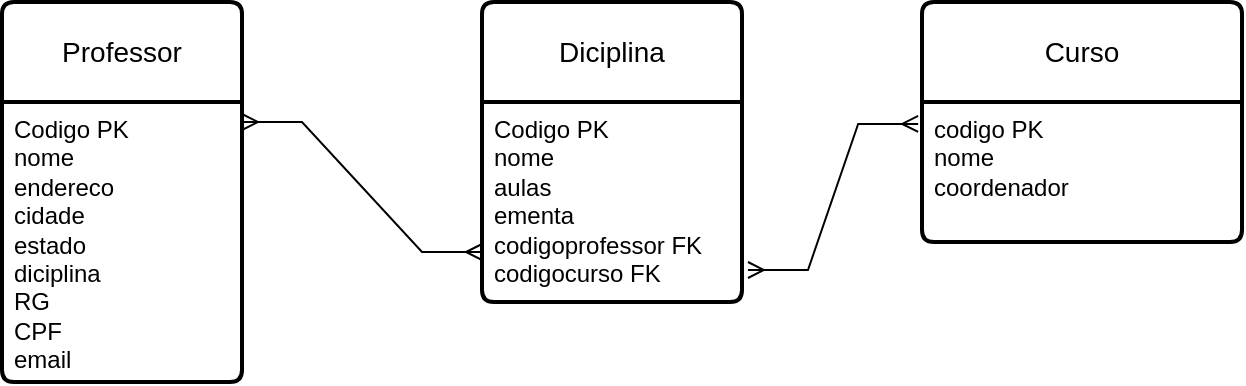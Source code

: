 <mxfile version="24.3.1" type="device">
  <diagram id="JUzksbQDSs-LjVpE02Q1" name="Página-1">
    <mxGraphModel dx="1120" dy="529" grid="1" gridSize="10" guides="1" tooltips="1" connect="1" arrows="1" fold="1" page="1" pageScale="1" pageWidth="827" pageHeight="1169" math="0" shadow="0">
      <root>
        <mxCell id="0" />
        <mxCell id="1" parent="0" />
        <mxCell id="3AQX-FyJNdkEs0jPdl4k-1" value="Diciplina" style="swimlane;childLayout=stackLayout;horizontal=1;startSize=50;horizontalStack=0;rounded=1;fontSize=14;fontStyle=0;strokeWidth=2;resizeParent=0;resizeLast=1;shadow=0;dashed=0;align=center;arcSize=4;whiteSpace=wrap;html=1;" vertex="1" parent="1">
          <mxGeometry x="260" y="50" width="130" height="150" as="geometry" />
        </mxCell>
        <mxCell id="3AQX-FyJNdkEs0jPdl4k-2" value="Codigo PK&lt;div&gt;nome&lt;/div&gt;&lt;div&gt;aulas&lt;/div&gt;&lt;div&gt;ementa&lt;/div&gt;&lt;div&gt;codigoprofessor FK&lt;/div&gt;&lt;div&gt;codigocurso FK&lt;/div&gt;" style="align=left;strokeColor=none;fillColor=none;spacingLeft=4;fontSize=12;verticalAlign=top;resizable=0;rotatable=0;part=1;html=1;" vertex="1" parent="3AQX-FyJNdkEs0jPdl4k-1">
          <mxGeometry y="50" width="130" height="100" as="geometry" />
        </mxCell>
        <mxCell id="3AQX-FyJNdkEs0jPdl4k-3" value="Professor" style="swimlane;childLayout=stackLayout;horizontal=1;startSize=50;horizontalStack=0;rounded=1;fontSize=14;fontStyle=0;strokeWidth=2;resizeParent=0;resizeLast=1;shadow=0;dashed=0;align=center;arcSize=4;whiteSpace=wrap;html=1;" vertex="1" parent="1">
          <mxGeometry x="20" y="50" width="120" height="190" as="geometry" />
        </mxCell>
        <mxCell id="3AQX-FyJNdkEs0jPdl4k-4" value="Codigo PK&lt;div&gt;nome&amp;nbsp;&lt;/div&gt;&lt;div&gt;endereco&lt;/div&gt;&lt;div&gt;cidade&lt;/div&gt;&lt;div&gt;estado&lt;/div&gt;&lt;div&gt;diciplina&lt;/div&gt;&lt;div&gt;RG&lt;/div&gt;&lt;div&gt;CPF&lt;/div&gt;&lt;div&gt;email&lt;/div&gt;" style="align=left;strokeColor=none;fillColor=none;spacingLeft=4;fontSize=12;verticalAlign=top;resizable=0;rotatable=0;part=1;html=1;" vertex="1" parent="3AQX-FyJNdkEs0jPdl4k-3">
          <mxGeometry y="50" width="120" height="140" as="geometry" />
        </mxCell>
        <mxCell id="3AQX-FyJNdkEs0jPdl4k-5" value="Curso" style="swimlane;childLayout=stackLayout;horizontal=1;startSize=50;horizontalStack=0;rounded=1;fontSize=14;fontStyle=0;strokeWidth=2;resizeParent=0;resizeLast=1;shadow=0;dashed=0;align=center;arcSize=4;whiteSpace=wrap;html=1;" vertex="1" parent="1">
          <mxGeometry x="480" y="50" width="160" height="120" as="geometry" />
        </mxCell>
        <mxCell id="3AQX-FyJNdkEs0jPdl4k-6" value="codigo PK&lt;div&gt;nome&amp;nbsp;&lt;/div&gt;&lt;div&gt;coordenador&lt;/div&gt;" style="align=left;strokeColor=none;fillColor=none;spacingLeft=4;fontSize=12;verticalAlign=top;resizable=0;rotatable=0;part=1;html=1;" vertex="1" parent="3AQX-FyJNdkEs0jPdl4k-5">
          <mxGeometry y="50" width="160" height="70" as="geometry" />
        </mxCell>
        <mxCell id="3AQX-FyJNdkEs0jPdl4k-9" value="" style="edgeStyle=entityRelationEdgeStyle;fontSize=12;html=1;endArrow=ERmany;startArrow=ERmany;rounded=0;entryX=-0.012;entryY=0.157;entryDx=0;entryDy=0;entryPerimeter=0;exitX=1.023;exitY=0.84;exitDx=0;exitDy=0;exitPerimeter=0;" edge="1" parent="1" source="3AQX-FyJNdkEs0jPdl4k-2" target="3AQX-FyJNdkEs0jPdl4k-6">
          <mxGeometry width="100" height="100" relative="1" as="geometry">
            <mxPoint x="360" y="330" as="sourcePoint" />
            <mxPoint x="460" y="230" as="targetPoint" />
            <Array as="points">
              <mxPoint x="420" y="270" />
            </Array>
          </mxGeometry>
        </mxCell>
        <mxCell id="3AQX-FyJNdkEs0jPdl4k-10" value="" style="edgeStyle=entityRelationEdgeStyle;fontSize=12;html=1;endArrow=ERmany;startArrow=ERmany;rounded=0;entryX=0;entryY=0.75;entryDx=0;entryDy=0;" edge="1" parent="1" target="3AQX-FyJNdkEs0jPdl4k-2">
          <mxGeometry width="100" height="100" relative="1" as="geometry">
            <mxPoint x="140" y="110" as="sourcePoint" />
            <mxPoint x="250" y="188" as="targetPoint" />
          </mxGeometry>
        </mxCell>
      </root>
    </mxGraphModel>
  </diagram>
</mxfile>
